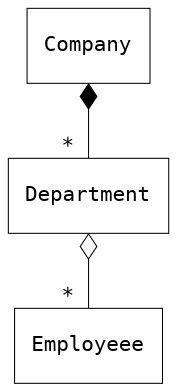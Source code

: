 digraph {
    node [shape=box, fontname="Inconsolata, Consolas", fontsize=10, penwidth=0.5]
    edge [fontname="Inconsolata, Consolas", fontsize=10, penwidth=0.5]

    Company, Department, Employeee

    /* Composition */
    {
        edge [dir=back, arrowtail=diamond, headlabel="* "]
        Company -> Department        
    }

    /* Association */
    {
        edge [dir=back, arrowtail=odiamond, headlabel="* "]
        Department -> Employeee
    }
}

